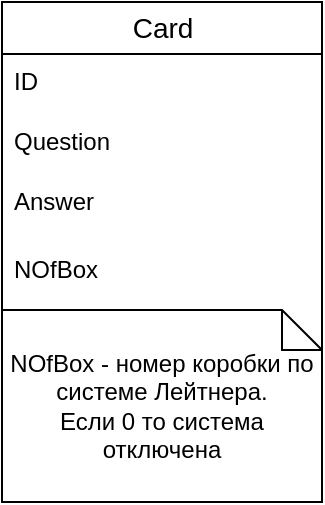 <mxfile version="15.4.1" type="github">
  <diagram id="HyV8XjtDRZ2jP9U8q9Oj" name="Page-1">
    <mxGraphModel dx="865" dy="481" grid="1" gridSize="10" guides="1" tooltips="1" connect="1" arrows="1" fold="1" page="1" pageScale="1" pageWidth="827" pageHeight="1169" math="0" shadow="0">
      <root>
        <mxCell id="0" />
        <mxCell id="1" parent="0" />
        <mxCell id="Mu4BiRMCGkyx2JXSXJ-Y-36" value="Card" style="swimlane;fontStyle=0;childLayout=stackLayout;horizontal=1;startSize=26;horizontalStack=0;resizeParent=1;resizeParentMax=0;resizeLast=0;collapsible=1;marginBottom=0;align=center;fontSize=14;html=1;rounded=0;flipV=0;fillColor=none;shadow=0;" parent="1" vertex="1">
          <mxGeometry x="350" y="190" width="160" height="250" as="geometry">
            <mxRectangle x="334" y="10" width="60" height="26" as="alternateBounds" />
          </mxGeometry>
        </mxCell>
        <mxCell id="Mu4BiRMCGkyx2JXSXJ-Y-37" value="ID" style="text;strokeColor=none;fillColor=none;spacingLeft=4;spacingRight=4;overflow=hidden;rotatable=0;points=[[0,0.5],[1,0.5]];portConstraint=eastwest;fontSize=12;align=left;html=1;rounded=0;flipV=0;shadow=0;" parent="Mu4BiRMCGkyx2JXSXJ-Y-36" vertex="1">
          <mxGeometry y="26" width="160" height="30" as="geometry" />
        </mxCell>
        <mxCell id="Mu4BiRMCGkyx2JXSXJ-Y-38" value="Question" style="text;strokeColor=none;fillColor=none;spacingLeft=4;spacingRight=4;overflow=hidden;rotatable=0;points=[[0,0.5],[1,0.5]];portConstraint=eastwest;fontSize=12;align=left;html=1;rounded=0;flipV=0;shadow=0;" parent="Mu4BiRMCGkyx2JXSXJ-Y-36" vertex="1">
          <mxGeometry y="56" width="160" height="30" as="geometry" />
        </mxCell>
        <mxCell id="Mu4BiRMCGkyx2JXSXJ-Y-39" value="Answer" style="text;strokeColor=none;fillColor=none;spacingLeft=4;spacingRight=4;overflow=hidden;rotatable=0;points=[[0,0.5],[1,0.5]];portConstraint=eastwest;fontSize=12;align=left;html=1;rounded=0;flipV=0;shadow=0;" parent="Mu4BiRMCGkyx2JXSXJ-Y-36" vertex="1">
          <mxGeometry y="86" width="160" height="34" as="geometry" />
        </mxCell>
        <mxCell id="hlc29lFWfG54Du3HDadR-10" value="NOfBox" style="text;strokeColor=none;fillColor=none;spacingLeft=4;spacingRight=4;overflow=hidden;rotatable=0;points=[[0,0.5],[1,0.5]];portConstraint=eastwest;fontSize=12;align=left;html=1;rounded=0;flipV=0;shadow=0;" vertex="1" parent="Mu4BiRMCGkyx2JXSXJ-Y-36">
          <mxGeometry y="120" width="160" height="34" as="geometry" />
        </mxCell>
        <mxCell id="hlc29lFWfG54Du3HDadR-11" value="&lt;div&gt;NOfBox - номер коробки по системе Лейтнера.&lt;/div&gt;&lt;div&gt;Если 0 то система отключена&lt;br&gt;&lt;/div&gt;" style="shape=note;size=20;whiteSpace=wrap;html=1;fillColor=none;shadow=0;" vertex="1" parent="Mu4BiRMCGkyx2JXSXJ-Y-36">
          <mxGeometry y="154" width="160" height="96" as="geometry" />
        </mxCell>
      </root>
    </mxGraphModel>
  </diagram>
</mxfile>
